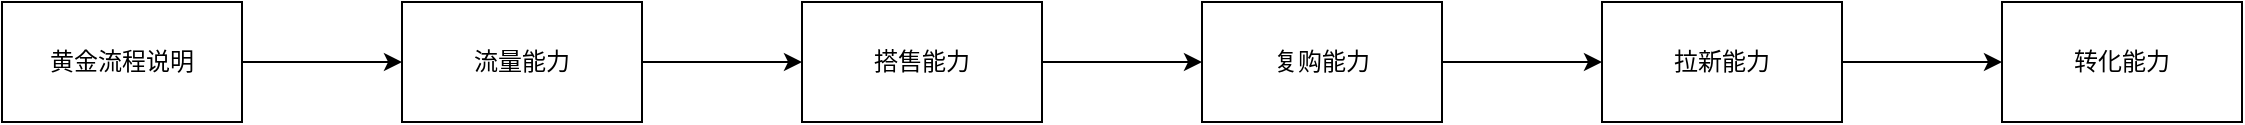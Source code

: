 <mxfile version="15.7.3" type="github">
  <diagram id="a9k5TePNvCTWr5P8WWCj" name="Page-1">
    <mxGraphModel dx="2889" dy="1154" grid="1" gridSize="10" guides="1" tooltips="1" connect="1" arrows="1" fold="1" page="1" pageScale="1" pageWidth="827" pageHeight="1169" math="0" shadow="0">
      <root>
        <mxCell id="0" />
        <mxCell id="1" parent="0" />
        <mxCell id="itukyr4UZlFDZJ1fapLR-3" value="" style="edgeStyle=orthogonalEdgeStyle;rounded=0;orthogonalLoop=1;jettySize=auto;html=1;" edge="1" parent="1" source="itukyr4UZlFDZJ1fapLR-1" target="itukyr4UZlFDZJ1fapLR-2">
          <mxGeometry relative="1" as="geometry" />
        </mxCell>
        <mxCell id="itukyr4UZlFDZJ1fapLR-1" value="黄金流程说明" style="rounded=0;whiteSpace=wrap;html=1;" vertex="1" parent="1">
          <mxGeometry x="-360" y="80" width="120" height="60" as="geometry" />
        </mxCell>
        <mxCell id="itukyr4UZlFDZJ1fapLR-5" value="" style="edgeStyle=orthogonalEdgeStyle;rounded=0;orthogonalLoop=1;jettySize=auto;html=1;" edge="1" parent="1" source="itukyr4UZlFDZJ1fapLR-2" target="itukyr4UZlFDZJ1fapLR-4">
          <mxGeometry relative="1" as="geometry" />
        </mxCell>
        <mxCell id="itukyr4UZlFDZJ1fapLR-2" value="流量能力" style="rounded=0;whiteSpace=wrap;html=1;" vertex="1" parent="1">
          <mxGeometry x="-160" y="80" width="120" height="60" as="geometry" />
        </mxCell>
        <mxCell id="itukyr4UZlFDZJ1fapLR-7" value="" style="edgeStyle=orthogonalEdgeStyle;rounded=0;orthogonalLoop=1;jettySize=auto;html=1;" edge="1" parent="1" source="itukyr4UZlFDZJ1fapLR-4" target="itukyr4UZlFDZJ1fapLR-6">
          <mxGeometry relative="1" as="geometry" />
        </mxCell>
        <mxCell id="itukyr4UZlFDZJ1fapLR-4" value="搭售能力" style="rounded=0;whiteSpace=wrap;html=1;" vertex="1" parent="1">
          <mxGeometry x="40" y="80" width="120" height="60" as="geometry" />
        </mxCell>
        <mxCell id="itukyr4UZlFDZJ1fapLR-9" value="" style="edgeStyle=orthogonalEdgeStyle;rounded=0;orthogonalLoop=1;jettySize=auto;html=1;" edge="1" parent="1" source="itukyr4UZlFDZJ1fapLR-6" target="itukyr4UZlFDZJ1fapLR-8">
          <mxGeometry relative="1" as="geometry" />
        </mxCell>
        <mxCell id="itukyr4UZlFDZJ1fapLR-6" value="复购能力" style="rounded=0;whiteSpace=wrap;html=1;" vertex="1" parent="1">
          <mxGeometry x="240" y="80" width="120" height="60" as="geometry" />
        </mxCell>
        <mxCell id="itukyr4UZlFDZJ1fapLR-11" value="" style="edgeStyle=orthogonalEdgeStyle;rounded=0;orthogonalLoop=1;jettySize=auto;html=1;" edge="1" parent="1" source="itukyr4UZlFDZJ1fapLR-8" target="itukyr4UZlFDZJ1fapLR-10">
          <mxGeometry relative="1" as="geometry" />
        </mxCell>
        <mxCell id="itukyr4UZlFDZJ1fapLR-8" value="拉新能力" style="rounded=0;whiteSpace=wrap;html=1;" vertex="1" parent="1">
          <mxGeometry x="440" y="80" width="120" height="60" as="geometry" />
        </mxCell>
        <mxCell id="itukyr4UZlFDZJ1fapLR-10" value="转化能力" style="rounded=0;whiteSpace=wrap;html=1;" vertex="1" parent="1">
          <mxGeometry x="640" y="80" width="120" height="60" as="geometry" />
        </mxCell>
      </root>
    </mxGraphModel>
  </diagram>
</mxfile>

